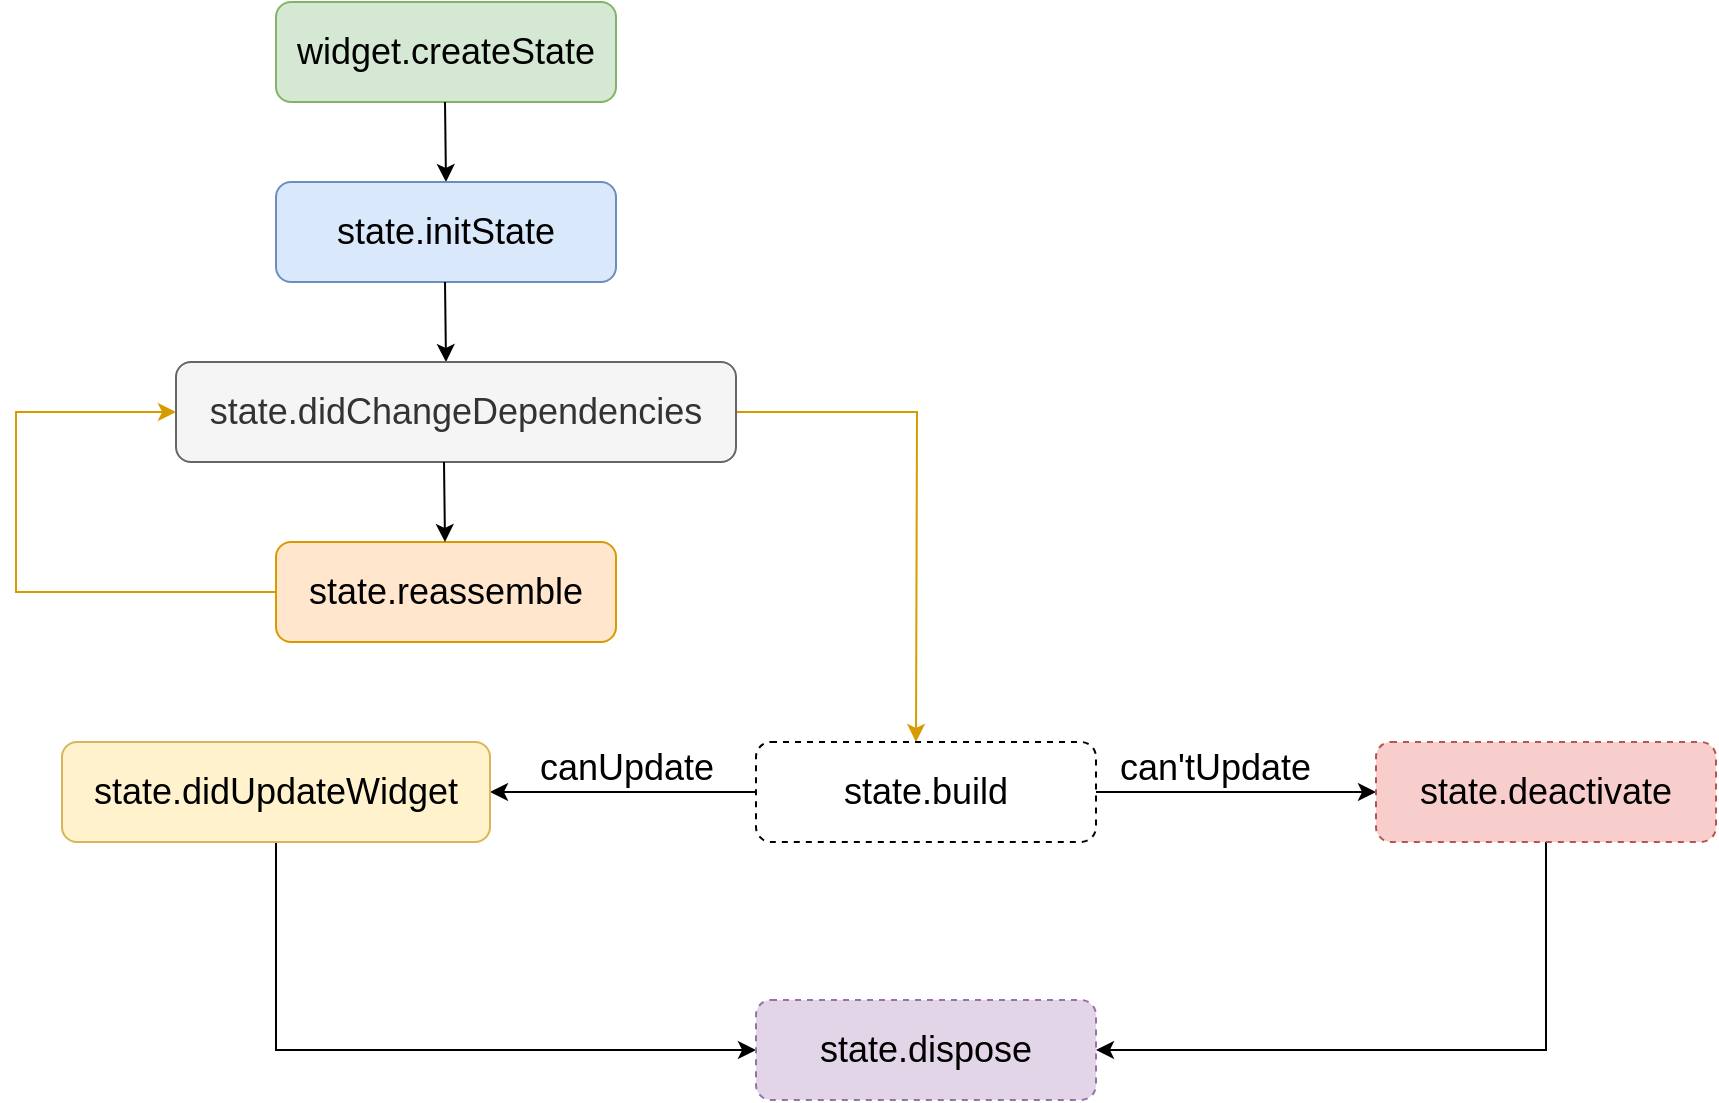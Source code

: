 <mxfile version="12.2.4" pages="1"><diagram id="N4PLJbUGTY6YFZAXPkGn" name="Page-1"><mxGraphModel dx="567" dy="655" grid="1" gridSize="10" guides="1" tooltips="1" connect="1" arrows="1" fold="1" page="1" pageScale="1" pageWidth="827" pageHeight="1169" math="0" shadow="0"><root><mxCell id="0"/><mxCell id="1" parent="0"/><mxCell id="2" value="&lt;font style=&quot;font-size: 18px&quot;&gt;widget.createState&lt;/font&gt;" style="rounded=1;whiteSpace=wrap;html=1;fillColor=#d5e8d4;strokeColor=#82b366;" parent="1" vertex="1"><mxGeometry x="200" y="60" width="170" height="50" as="geometry"/></mxCell><mxCell id="3" value="" style="endArrow=classic;html=1;" parent="1" edge="1"><mxGeometry width="50" height="50" relative="1" as="geometry"><mxPoint x="284.5" y="110" as="sourcePoint"/><mxPoint x="285" y="150" as="targetPoint"/></mxGeometry></mxCell><mxCell id="5" value="&lt;span style=&quot;font-size: 18px&quot;&gt;state.initState&lt;/span&gt;" style="rounded=1;whiteSpace=wrap;html=1;fillColor=#dae8fc;strokeColor=#6c8ebf;" parent="1" vertex="1"><mxGeometry x="200" y="150" width="170" height="50" as="geometry"/></mxCell><mxCell id="6" value="" style="endArrow=classic;html=1;" parent="1" edge="1"><mxGeometry width="50" height="50" relative="1" as="geometry"><mxPoint x="284.5" y="200" as="sourcePoint"/><mxPoint x="285" y="240" as="targetPoint"/></mxGeometry></mxCell><mxCell id="30" style="edgeStyle=orthogonalEdgeStyle;rounded=0;orthogonalLoop=1;jettySize=auto;html=1;exitX=1;exitY=0.5;exitDx=0;exitDy=0;fillColor=#ffe6cc;strokeColor=#d79b00;" parent="1" source="7" edge="1"><mxGeometry relative="1" as="geometry"><mxPoint x="520" y="430" as="targetPoint"/></mxGeometry></mxCell><mxCell id="7" value="&lt;span style=&quot;font-size: 18px&quot;&gt;state.didChangeDependencies&lt;/span&gt;" style="rounded=1;whiteSpace=wrap;html=1;fillColor=#f5f5f5;strokeColor=#666666;fontColor=#333333;" parent="1" vertex="1"><mxGeometry x="150" y="240" width="280" height="50" as="geometry"/></mxCell><mxCell id="27" style="edgeStyle=orthogonalEdgeStyle;rounded=0;orthogonalLoop=1;jettySize=auto;html=1;exitX=0;exitY=0.5;exitDx=0;exitDy=0;entryX=0;entryY=0.5;entryDx=0;entryDy=0;fillColor=#ffe6cc;strokeColor=#d79b00;" parent="1" source="8" target="7" edge="1"><mxGeometry relative="1" as="geometry"><mxPoint x="70" y="260" as="targetPoint"/><Array as="points"><mxPoint x="70" y="355"/><mxPoint x="70" y="265"/></Array></mxGeometry></mxCell><mxCell id="8" value="&lt;span style=&quot;font-size: 18px&quot;&gt;state.&lt;/span&gt;&lt;span style=&quot;font-size: 18px&quot;&gt;reassemble&lt;/span&gt;" style="rounded=1;whiteSpace=wrap;html=1;fillColor=#ffe6cc;strokeColor=#d79b00;" parent="1" vertex="1"><mxGeometry x="200" y="330" width="170" height="50" as="geometry"/></mxCell><mxCell id="9" value="" style="endArrow=classic;html=1;" parent="1" edge="1"><mxGeometry width="50" height="50" relative="1" as="geometry"><mxPoint x="284" y="290" as="sourcePoint"/><mxPoint x="284.5" y="330" as="targetPoint"/></mxGeometry></mxCell><mxCell id="31" style="edgeStyle=orthogonalEdgeStyle;rounded=0;orthogonalLoop=1;jettySize=auto;html=1;exitX=0;exitY=0.5;exitDx=0;exitDy=0;entryX=1;entryY=0.5;entryDx=0;entryDy=0;" parent="1" source="19" target="21" edge="1"><mxGeometry relative="1" as="geometry"><mxPoint x="330" y="455" as="targetPoint"/></mxGeometry></mxCell><mxCell id="34" value="" style="edgeStyle=orthogonalEdgeStyle;rounded=0;orthogonalLoop=1;jettySize=auto;html=1;" parent="1" source="19" edge="1"><mxGeometry relative="1" as="geometry"><mxPoint x="750" y="455" as="targetPoint"/></mxGeometry></mxCell><mxCell id="19" value="&lt;span style=&quot;font-size: 18px&quot;&gt;state.build&lt;/span&gt;" style="rounded=1;whiteSpace=wrap;html=1;dashed=1;" parent="1" vertex="1"><mxGeometry x="440" y="430" width="170" height="50" as="geometry"/></mxCell><mxCell id="39" style="edgeStyle=orthogonalEdgeStyle;rounded=0;orthogonalLoop=1;jettySize=auto;html=1;exitX=0.5;exitY=1;exitDx=0;exitDy=0;entryX=0;entryY=0.5;entryDx=0;entryDy=0;" parent="1" source="21" target="40" edge="1"><mxGeometry relative="1" as="geometry"><mxPoint x="380" y="674" as="targetPoint"/></mxGeometry></mxCell><mxCell id="21" value="&lt;span style=&quot;font-size: 18px&quot;&gt;state.didUpdateWidget&lt;/span&gt;" style="rounded=1;whiteSpace=wrap;html=1;fillColor=#fff2cc;strokeColor=#d6b656;" parent="1" vertex="1"><mxGeometry x="93" y="430" width="214" height="50" as="geometry"/></mxCell><mxCell id="32" value="&lt;font style=&quot;font-size: 18px&quot;&gt;canUpdate&lt;/font&gt;" style="text;html=1;resizable=0;points=[];autosize=1;align=left;verticalAlign=top;spacingTop=-4;" parent="1" vertex="1"><mxGeometry x="330" y="430" width="100" height="20" as="geometry"/></mxCell><mxCell id="35" value="&lt;font style=&quot;font-size: 18px&quot;&gt;can'tUpdate&lt;/font&gt;" style="text;html=1;resizable=0;points=[];autosize=1;align=left;verticalAlign=top;spacingTop=-4;" parent="1" vertex="1"><mxGeometry x="620" y="430" width="110" height="20" as="geometry"/></mxCell><mxCell id="43" style="edgeStyle=orthogonalEdgeStyle;rounded=0;orthogonalLoop=1;jettySize=auto;html=1;exitX=0.5;exitY=1;exitDx=0;exitDy=0;entryX=1;entryY=0.5;entryDx=0;entryDy=0;" parent="1" source="36" target="40" edge="1"><mxGeometry relative="1" as="geometry"/></mxCell><mxCell id="36" value="&lt;span style=&quot;font-size: 18px&quot;&gt;state.deactivate&lt;/span&gt;" style="rounded=1;whiteSpace=wrap;html=1;dashed=1;fillColor=#f8cecc;strokeColor=#b85450;" parent="1" vertex="1"><mxGeometry x="750" y="430" width="170" height="50" as="geometry"/></mxCell><mxCell id="40" value="&lt;span style=&quot;font-size: 18px&quot;&gt;state.dispose&lt;/span&gt;" style="rounded=1;whiteSpace=wrap;html=1;dashed=1;fillColor=#e1d5e7;strokeColor=#9673a6;" parent="1" vertex="1"><mxGeometry x="440" y="559" width="170" height="50" as="geometry"/></mxCell></root></mxGraphModel></diagram></mxfile>